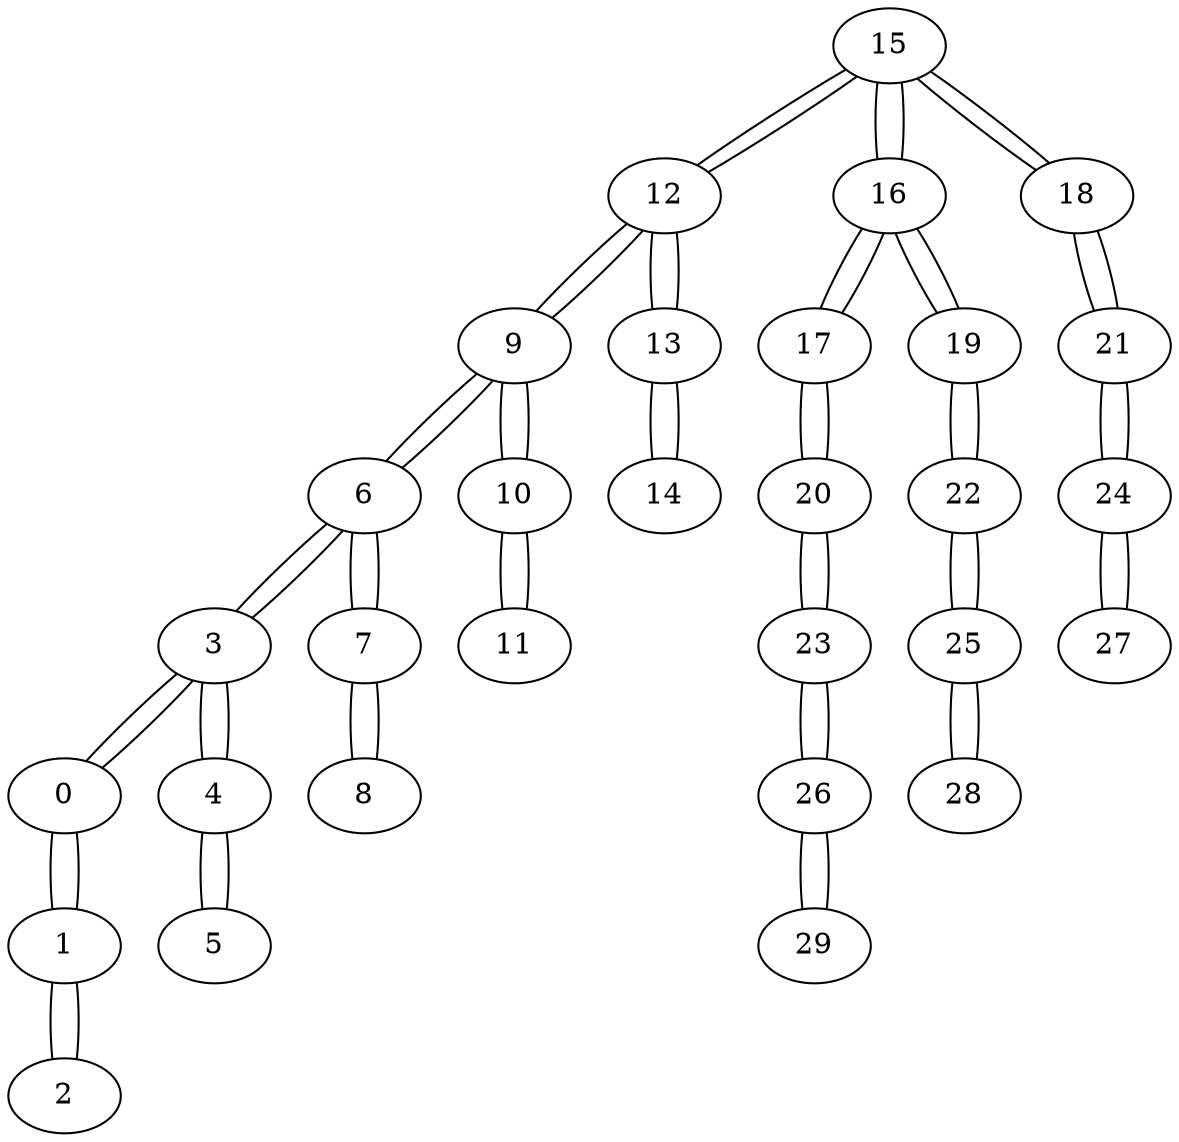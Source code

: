 graph {
15 -- 12
15 -- 16
15 -- 18
12 -- 15
12 -- 9
12 -- 13
16 -- 15
16 -- 17
16 -- 19
18 -- 15
18 -- 21
9 -- 12
9 -- 6
9 -- 10
13 -- 12
13 -- 14
17 -- 16
17 -- 20
19 -- 16
19 -- 22
21 -- 18
21 -- 24
6 -- 9
6 -- 3
6 -- 7
10 -- 9
10 -- 11
14 -- 13
20 -- 17
20 -- 23
22 -- 19
22 -- 25
24 -- 21
24 -- 27
3 -- 6
3 -- 0
3 -- 4
7 -- 6
7 -- 8
11 -- 10
23 -- 20
23 -- 26
25 -- 22
25 -- 28
27 -- 24
0 -- 3
0 -- 1
4 -- 3
4 -- 5
8 -- 7
26 -- 23
26 -- 29
28 -- 25
1 -- 0
1 -- 2
5 -- 4
29 -- 26
2 -- 1
}
